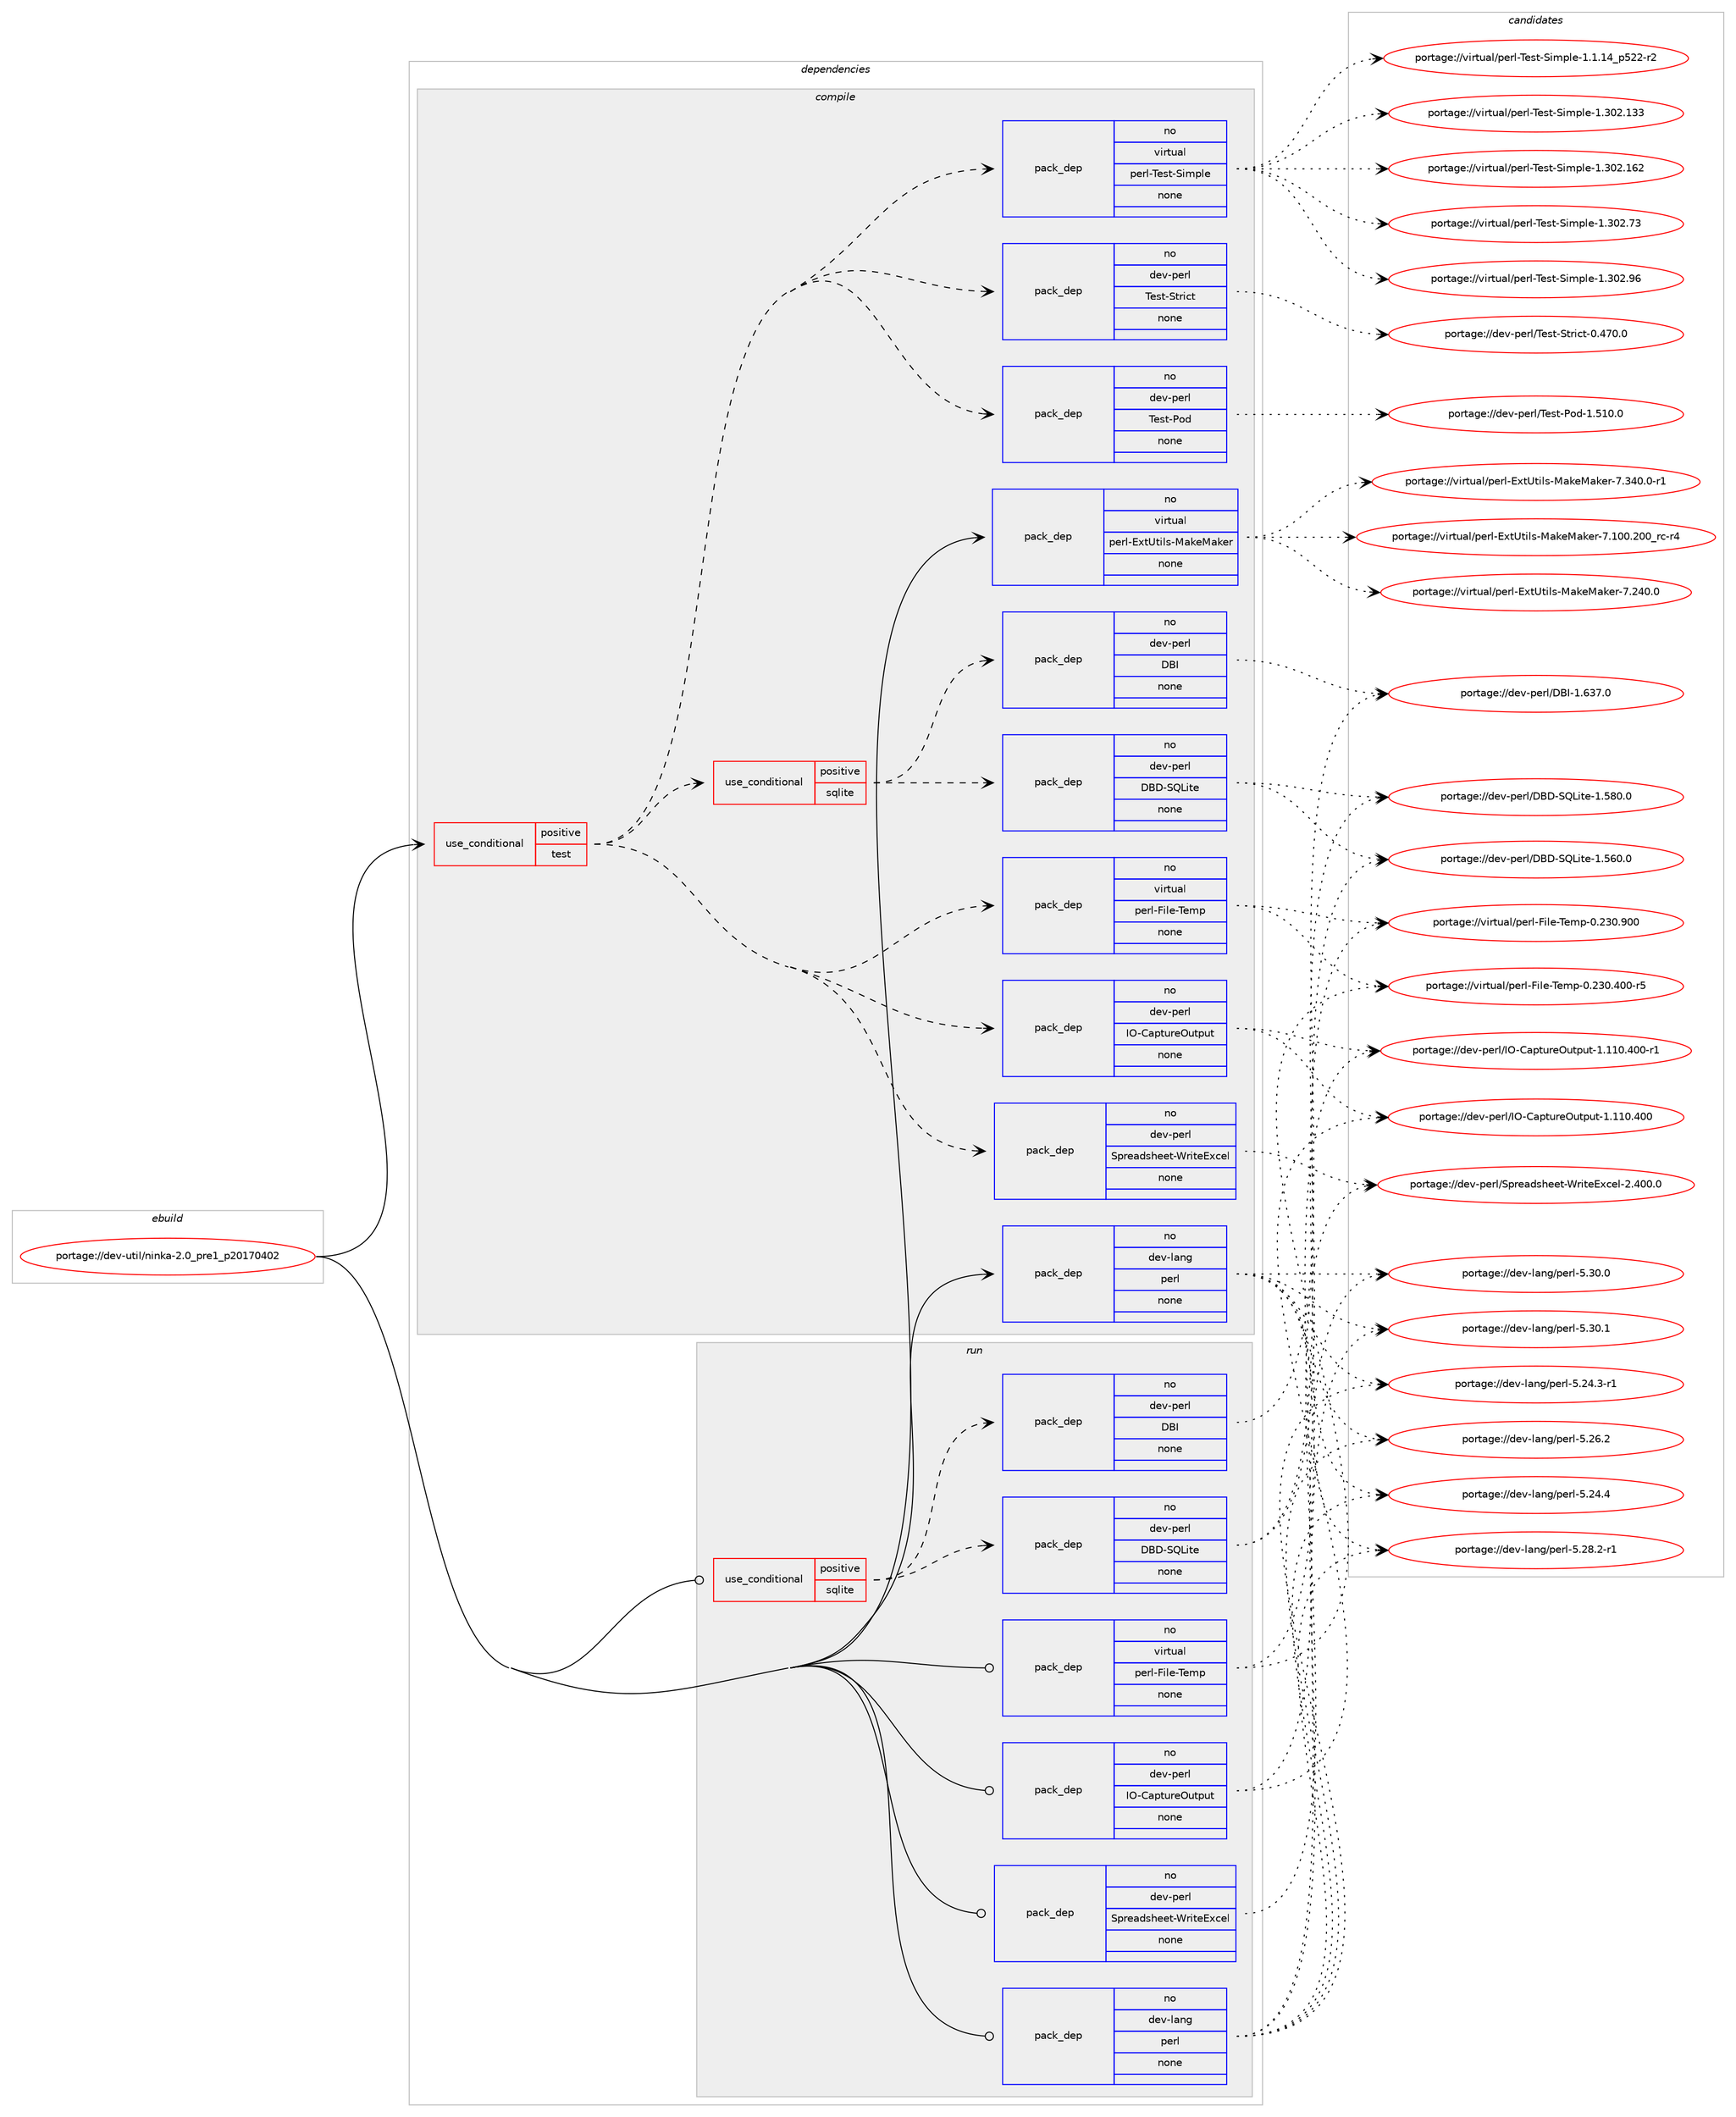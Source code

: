 digraph prolog {

# *************
# Graph options
# *************

newrank=true;
concentrate=true;
compound=true;
graph [rankdir=LR,fontname=Helvetica,fontsize=10,ranksep=1.5];#, ranksep=2.5, nodesep=0.2];
edge  [arrowhead=vee];
node  [fontname=Helvetica,fontsize=10];

# **********
# The ebuild
# **********

subgraph cluster_leftcol {
color=gray;
rank=same;
label=<<i>ebuild</i>>;
id [label="portage://dev-util/ninka-2.0_pre1_p20170402", color=red, width=4, href="../dev-util/ninka-2.0_pre1_p20170402.svg"];
}

# ****************
# The dependencies
# ****************

subgraph cluster_midcol {
color=gray;
label=<<i>dependencies</i>>;
subgraph cluster_compile {
fillcolor="#eeeeee";
style=filled;
label=<<i>compile</i>>;
subgraph cond71519 {
dependency264025 [label=<<TABLE BORDER="0" CELLBORDER="1" CELLSPACING="0" CELLPADDING="4"><TR><TD ROWSPAN="3" CELLPADDING="10">use_conditional</TD></TR><TR><TD>positive</TD></TR><TR><TD>test</TD></TR></TABLE>>, shape=none, color=red];
subgraph pack188819 {
dependency264026 [label=<<TABLE BORDER="0" CELLBORDER="1" CELLSPACING="0" CELLPADDING="4" WIDTH="220"><TR><TD ROWSPAN="6" CELLPADDING="30">pack_dep</TD></TR><TR><TD WIDTH="110">no</TD></TR><TR><TD>dev-perl</TD></TR><TR><TD>IO-CaptureOutput</TD></TR><TR><TD>none</TD></TR><TR><TD></TD></TR></TABLE>>, shape=none, color=blue];
}
dependency264025:e -> dependency264026:w [weight=20,style="dashed",arrowhead="vee"];
subgraph pack188820 {
dependency264027 [label=<<TABLE BORDER="0" CELLBORDER="1" CELLSPACING="0" CELLPADDING="4" WIDTH="220"><TR><TD ROWSPAN="6" CELLPADDING="30">pack_dep</TD></TR><TR><TD WIDTH="110">no</TD></TR><TR><TD>dev-perl</TD></TR><TR><TD>Spreadsheet-WriteExcel</TD></TR><TR><TD>none</TD></TR><TR><TD></TD></TR></TABLE>>, shape=none, color=blue];
}
dependency264025:e -> dependency264027:w [weight=20,style="dashed",arrowhead="vee"];
subgraph pack188821 {
dependency264028 [label=<<TABLE BORDER="0" CELLBORDER="1" CELLSPACING="0" CELLPADDING="4" WIDTH="220"><TR><TD ROWSPAN="6" CELLPADDING="30">pack_dep</TD></TR><TR><TD WIDTH="110">no</TD></TR><TR><TD>virtual</TD></TR><TR><TD>perl-File-Temp</TD></TR><TR><TD>none</TD></TR><TR><TD></TD></TR></TABLE>>, shape=none, color=blue];
}
dependency264025:e -> dependency264028:w [weight=20,style="dashed",arrowhead="vee"];
subgraph cond71520 {
dependency264029 [label=<<TABLE BORDER="0" CELLBORDER="1" CELLSPACING="0" CELLPADDING="4"><TR><TD ROWSPAN="3" CELLPADDING="10">use_conditional</TD></TR><TR><TD>positive</TD></TR><TR><TD>sqlite</TD></TR></TABLE>>, shape=none, color=red];
subgraph pack188822 {
dependency264030 [label=<<TABLE BORDER="0" CELLBORDER="1" CELLSPACING="0" CELLPADDING="4" WIDTH="220"><TR><TD ROWSPAN="6" CELLPADDING="30">pack_dep</TD></TR><TR><TD WIDTH="110">no</TD></TR><TR><TD>dev-perl</TD></TR><TR><TD>DBD-SQLite</TD></TR><TR><TD>none</TD></TR><TR><TD></TD></TR></TABLE>>, shape=none, color=blue];
}
dependency264029:e -> dependency264030:w [weight=20,style="dashed",arrowhead="vee"];
subgraph pack188823 {
dependency264031 [label=<<TABLE BORDER="0" CELLBORDER="1" CELLSPACING="0" CELLPADDING="4" WIDTH="220"><TR><TD ROWSPAN="6" CELLPADDING="30">pack_dep</TD></TR><TR><TD WIDTH="110">no</TD></TR><TR><TD>dev-perl</TD></TR><TR><TD>DBI</TD></TR><TR><TD>none</TD></TR><TR><TD></TD></TR></TABLE>>, shape=none, color=blue];
}
dependency264029:e -> dependency264031:w [weight=20,style="dashed",arrowhead="vee"];
}
dependency264025:e -> dependency264029:w [weight=20,style="dashed",arrowhead="vee"];
subgraph pack188824 {
dependency264032 [label=<<TABLE BORDER="0" CELLBORDER="1" CELLSPACING="0" CELLPADDING="4" WIDTH="220"><TR><TD ROWSPAN="6" CELLPADDING="30">pack_dep</TD></TR><TR><TD WIDTH="110">no</TD></TR><TR><TD>dev-perl</TD></TR><TR><TD>Test-Pod</TD></TR><TR><TD>none</TD></TR><TR><TD></TD></TR></TABLE>>, shape=none, color=blue];
}
dependency264025:e -> dependency264032:w [weight=20,style="dashed",arrowhead="vee"];
subgraph pack188825 {
dependency264033 [label=<<TABLE BORDER="0" CELLBORDER="1" CELLSPACING="0" CELLPADDING="4" WIDTH="220"><TR><TD ROWSPAN="6" CELLPADDING="30">pack_dep</TD></TR><TR><TD WIDTH="110">no</TD></TR><TR><TD>dev-perl</TD></TR><TR><TD>Test-Strict</TD></TR><TR><TD>none</TD></TR><TR><TD></TD></TR></TABLE>>, shape=none, color=blue];
}
dependency264025:e -> dependency264033:w [weight=20,style="dashed",arrowhead="vee"];
subgraph pack188826 {
dependency264034 [label=<<TABLE BORDER="0" CELLBORDER="1" CELLSPACING="0" CELLPADDING="4" WIDTH="220"><TR><TD ROWSPAN="6" CELLPADDING="30">pack_dep</TD></TR><TR><TD WIDTH="110">no</TD></TR><TR><TD>virtual</TD></TR><TR><TD>perl-Test-Simple</TD></TR><TR><TD>none</TD></TR><TR><TD></TD></TR></TABLE>>, shape=none, color=blue];
}
dependency264025:e -> dependency264034:w [weight=20,style="dashed",arrowhead="vee"];
}
id:e -> dependency264025:w [weight=20,style="solid",arrowhead="vee"];
subgraph pack188827 {
dependency264035 [label=<<TABLE BORDER="0" CELLBORDER="1" CELLSPACING="0" CELLPADDING="4" WIDTH="220"><TR><TD ROWSPAN="6" CELLPADDING="30">pack_dep</TD></TR><TR><TD WIDTH="110">no</TD></TR><TR><TD>dev-lang</TD></TR><TR><TD>perl</TD></TR><TR><TD>none</TD></TR><TR><TD></TD></TR></TABLE>>, shape=none, color=blue];
}
id:e -> dependency264035:w [weight=20,style="solid",arrowhead="vee"];
subgraph pack188828 {
dependency264036 [label=<<TABLE BORDER="0" CELLBORDER="1" CELLSPACING="0" CELLPADDING="4" WIDTH="220"><TR><TD ROWSPAN="6" CELLPADDING="30">pack_dep</TD></TR><TR><TD WIDTH="110">no</TD></TR><TR><TD>virtual</TD></TR><TR><TD>perl-ExtUtils-MakeMaker</TD></TR><TR><TD>none</TD></TR><TR><TD></TD></TR></TABLE>>, shape=none, color=blue];
}
id:e -> dependency264036:w [weight=20,style="solid",arrowhead="vee"];
}
subgraph cluster_compileandrun {
fillcolor="#eeeeee";
style=filled;
label=<<i>compile and run</i>>;
}
subgraph cluster_run {
fillcolor="#eeeeee";
style=filled;
label=<<i>run</i>>;
subgraph cond71521 {
dependency264037 [label=<<TABLE BORDER="0" CELLBORDER="1" CELLSPACING="0" CELLPADDING="4"><TR><TD ROWSPAN="3" CELLPADDING="10">use_conditional</TD></TR><TR><TD>positive</TD></TR><TR><TD>sqlite</TD></TR></TABLE>>, shape=none, color=red];
subgraph pack188829 {
dependency264038 [label=<<TABLE BORDER="0" CELLBORDER="1" CELLSPACING="0" CELLPADDING="4" WIDTH="220"><TR><TD ROWSPAN="6" CELLPADDING="30">pack_dep</TD></TR><TR><TD WIDTH="110">no</TD></TR><TR><TD>dev-perl</TD></TR><TR><TD>DBD-SQLite</TD></TR><TR><TD>none</TD></TR><TR><TD></TD></TR></TABLE>>, shape=none, color=blue];
}
dependency264037:e -> dependency264038:w [weight=20,style="dashed",arrowhead="vee"];
subgraph pack188830 {
dependency264039 [label=<<TABLE BORDER="0" CELLBORDER="1" CELLSPACING="0" CELLPADDING="4" WIDTH="220"><TR><TD ROWSPAN="6" CELLPADDING="30">pack_dep</TD></TR><TR><TD WIDTH="110">no</TD></TR><TR><TD>dev-perl</TD></TR><TR><TD>DBI</TD></TR><TR><TD>none</TD></TR><TR><TD></TD></TR></TABLE>>, shape=none, color=blue];
}
dependency264037:e -> dependency264039:w [weight=20,style="dashed",arrowhead="vee"];
}
id:e -> dependency264037:w [weight=20,style="solid",arrowhead="odot"];
subgraph pack188831 {
dependency264040 [label=<<TABLE BORDER="0" CELLBORDER="1" CELLSPACING="0" CELLPADDING="4" WIDTH="220"><TR><TD ROWSPAN="6" CELLPADDING="30">pack_dep</TD></TR><TR><TD WIDTH="110">no</TD></TR><TR><TD>dev-lang</TD></TR><TR><TD>perl</TD></TR><TR><TD>none</TD></TR><TR><TD></TD></TR></TABLE>>, shape=none, color=blue];
}
id:e -> dependency264040:w [weight=20,style="solid",arrowhead="odot"];
subgraph pack188832 {
dependency264041 [label=<<TABLE BORDER="0" CELLBORDER="1" CELLSPACING="0" CELLPADDING="4" WIDTH="220"><TR><TD ROWSPAN="6" CELLPADDING="30">pack_dep</TD></TR><TR><TD WIDTH="110">no</TD></TR><TR><TD>dev-perl</TD></TR><TR><TD>IO-CaptureOutput</TD></TR><TR><TD>none</TD></TR><TR><TD></TD></TR></TABLE>>, shape=none, color=blue];
}
id:e -> dependency264041:w [weight=20,style="solid",arrowhead="odot"];
subgraph pack188833 {
dependency264042 [label=<<TABLE BORDER="0" CELLBORDER="1" CELLSPACING="0" CELLPADDING="4" WIDTH="220"><TR><TD ROWSPAN="6" CELLPADDING="30">pack_dep</TD></TR><TR><TD WIDTH="110">no</TD></TR><TR><TD>dev-perl</TD></TR><TR><TD>Spreadsheet-WriteExcel</TD></TR><TR><TD>none</TD></TR><TR><TD></TD></TR></TABLE>>, shape=none, color=blue];
}
id:e -> dependency264042:w [weight=20,style="solid",arrowhead="odot"];
subgraph pack188834 {
dependency264043 [label=<<TABLE BORDER="0" CELLBORDER="1" CELLSPACING="0" CELLPADDING="4" WIDTH="220"><TR><TD ROWSPAN="6" CELLPADDING="30">pack_dep</TD></TR><TR><TD WIDTH="110">no</TD></TR><TR><TD>virtual</TD></TR><TR><TD>perl-File-Temp</TD></TR><TR><TD>none</TD></TR><TR><TD></TD></TR></TABLE>>, shape=none, color=blue];
}
id:e -> dependency264043:w [weight=20,style="solid",arrowhead="odot"];
}
}

# **************
# The candidates
# **************

subgraph cluster_choices {
rank=same;
color=gray;
label=<<i>candidates</i>>;

subgraph choice188819 {
color=black;
nodesep=1;
choiceportage100101118451121011141084773794567971121161171141017911711611211711645494649494846524848 [label="portage://dev-perl/IO-CaptureOutput-1.110.400", color=red, width=4,href="../dev-perl/IO-CaptureOutput-1.110.400.svg"];
choiceportage1001011184511210111410847737945679711211611711410179117116112117116454946494948465248484511449 [label="portage://dev-perl/IO-CaptureOutput-1.110.400-r1", color=red, width=4,href="../dev-perl/IO-CaptureOutput-1.110.400-r1.svg"];
dependency264026:e -> choiceportage100101118451121011141084773794567971121161171141017911711611211711645494649494846524848:w [style=dotted,weight="100"];
dependency264026:e -> choiceportage1001011184511210111410847737945679711211611711410179117116112117116454946494948465248484511449:w [style=dotted,weight="100"];
}
subgraph choice188820 {
color=black;
nodesep=1;
choiceportage10010111845112101114108478311211410197100115104101101116458711410511610169120991011084550465248484648 [label="portage://dev-perl/Spreadsheet-WriteExcel-2.400.0", color=red, width=4,href="../dev-perl/Spreadsheet-WriteExcel-2.400.0.svg"];
dependency264027:e -> choiceportage10010111845112101114108478311211410197100115104101101116458711410511610169120991011084550465248484648:w [style=dotted,weight="100"];
}
subgraph choice188821 {
color=black;
nodesep=1;
choiceportage118105114116117971084711210111410845701051081014584101109112454846505148465248484511453 [label="portage://virtual/perl-File-Temp-0.230.400-r5", color=red, width=4,href="../virtual/perl-File-Temp-0.230.400-r5.svg"];
choiceportage11810511411611797108471121011141084570105108101458410110911245484650514846574848 [label="portage://virtual/perl-File-Temp-0.230.900", color=red, width=4,href="../virtual/perl-File-Temp-0.230.900.svg"];
dependency264028:e -> choiceportage118105114116117971084711210111410845701051081014584101109112454846505148465248484511453:w [style=dotted,weight="100"];
dependency264028:e -> choiceportage11810511411611797108471121011141084570105108101458410110911245484650514846574848:w [style=dotted,weight="100"];
}
subgraph choice188822 {
color=black;
nodesep=1;
choiceportage1001011184511210111410847686668458381761051161014549465354484648 [label="portage://dev-perl/DBD-SQLite-1.560.0", color=red, width=4,href="../dev-perl/DBD-SQLite-1.560.0.svg"];
choiceportage1001011184511210111410847686668458381761051161014549465356484648 [label="portage://dev-perl/DBD-SQLite-1.580.0", color=red, width=4,href="../dev-perl/DBD-SQLite-1.580.0.svg"];
dependency264030:e -> choiceportage1001011184511210111410847686668458381761051161014549465354484648:w [style=dotted,weight="100"];
dependency264030:e -> choiceportage1001011184511210111410847686668458381761051161014549465356484648:w [style=dotted,weight="100"];
}
subgraph choice188823 {
color=black;
nodesep=1;
choiceportage10010111845112101114108476866734549465451554648 [label="portage://dev-perl/DBI-1.637.0", color=red, width=4,href="../dev-perl/DBI-1.637.0.svg"];
dependency264031:e -> choiceportage10010111845112101114108476866734549465451554648:w [style=dotted,weight="100"];
}
subgraph choice188824 {
color=black;
nodesep=1;
choiceportage10010111845112101114108478410111511645801111004549465349484648 [label="portage://dev-perl/Test-Pod-1.510.0", color=red, width=4,href="../dev-perl/Test-Pod-1.510.0.svg"];
dependency264032:e -> choiceportage10010111845112101114108478410111511645801111004549465349484648:w [style=dotted,weight="100"];
}
subgraph choice188825 {
color=black;
nodesep=1;
choiceportage1001011184511210111410847841011151164583116114105991164548465255484648 [label="portage://dev-perl/Test-Strict-0.470.0", color=red, width=4,href="../dev-perl/Test-Strict-0.470.0.svg"];
dependency264033:e -> choiceportage1001011184511210111410847841011151164583116114105991164548465255484648:w [style=dotted,weight="100"];
}
subgraph choice188826 {
color=black;
nodesep=1;
choiceportage11810511411611797108471121011141084584101115116458310510911210810145494649464952951125350504511450 [label="portage://virtual/perl-Test-Simple-1.1.14_p522-r2", color=red, width=4,href="../virtual/perl-Test-Simple-1.1.14_p522-r2.svg"];
choiceportage11810511411611797108471121011141084584101115116458310510911210810145494651485046495151 [label="portage://virtual/perl-Test-Simple-1.302.133", color=red, width=4,href="../virtual/perl-Test-Simple-1.302.133.svg"];
choiceportage11810511411611797108471121011141084584101115116458310510911210810145494651485046495450 [label="portage://virtual/perl-Test-Simple-1.302.162", color=red, width=4,href="../virtual/perl-Test-Simple-1.302.162.svg"];
choiceportage118105114116117971084711210111410845841011151164583105109112108101454946514850465551 [label="portage://virtual/perl-Test-Simple-1.302.73", color=red, width=4,href="../virtual/perl-Test-Simple-1.302.73.svg"];
choiceportage118105114116117971084711210111410845841011151164583105109112108101454946514850465754 [label="portage://virtual/perl-Test-Simple-1.302.96", color=red, width=4,href="../virtual/perl-Test-Simple-1.302.96.svg"];
dependency264034:e -> choiceportage11810511411611797108471121011141084584101115116458310510911210810145494649464952951125350504511450:w [style=dotted,weight="100"];
dependency264034:e -> choiceportage11810511411611797108471121011141084584101115116458310510911210810145494651485046495151:w [style=dotted,weight="100"];
dependency264034:e -> choiceportage11810511411611797108471121011141084584101115116458310510911210810145494651485046495450:w [style=dotted,weight="100"];
dependency264034:e -> choiceportage118105114116117971084711210111410845841011151164583105109112108101454946514850465551:w [style=dotted,weight="100"];
dependency264034:e -> choiceportage118105114116117971084711210111410845841011151164583105109112108101454946514850465754:w [style=dotted,weight="100"];
}
subgraph choice188827 {
color=black;
nodesep=1;
choiceportage100101118451089711010347112101114108455346505246514511449 [label="portage://dev-lang/perl-5.24.3-r1", color=red, width=4,href="../dev-lang/perl-5.24.3-r1.svg"];
choiceportage10010111845108971101034711210111410845534650524652 [label="portage://dev-lang/perl-5.24.4", color=red, width=4,href="../dev-lang/perl-5.24.4.svg"];
choiceportage10010111845108971101034711210111410845534650544650 [label="portage://dev-lang/perl-5.26.2", color=red, width=4,href="../dev-lang/perl-5.26.2.svg"];
choiceportage100101118451089711010347112101114108455346505646504511449 [label="portage://dev-lang/perl-5.28.2-r1", color=red, width=4,href="../dev-lang/perl-5.28.2-r1.svg"];
choiceportage10010111845108971101034711210111410845534651484648 [label="portage://dev-lang/perl-5.30.0", color=red, width=4,href="../dev-lang/perl-5.30.0.svg"];
choiceportage10010111845108971101034711210111410845534651484649 [label="portage://dev-lang/perl-5.30.1", color=red, width=4,href="../dev-lang/perl-5.30.1.svg"];
dependency264035:e -> choiceportage100101118451089711010347112101114108455346505246514511449:w [style=dotted,weight="100"];
dependency264035:e -> choiceportage10010111845108971101034711210111410845534650524652:w [style=dotted,weight="100"];
dependency264035:e -> choiceportage10010111845108971101034711210111410845534650544650:w [style=dotted,weight="100"];
dependency264035:e -> choiceportage100101118451089711010347112101114108455346505646504511449:w [style=dotted,weight="100"];
dependency264035:e -> choiceportage10010111845108971101034711210111410845534651484648:w [style=dotted,weight="100"];
dependency264035:e -> choiceportage10010111845108971101034711210111410845534651484649:w [style=dotted,weight="100"];
}
subgraph choice188828 {
color=black;
nodesep=1;
choiceportage118105114116117971084711210111410845691201168511610510811545779710710177971071011144555464948484650484895114994511452 [label="portage://virtual/perl-ExtUtils-MakeMaker-7.100.200_rc-r4", color=red, width=4,href="../virtual/perl-ExtUtils-MakeMaker-7.100.200_rc-r4.svg"];
choiceportage118105114116117971084711210111410845691201168511610510811545779710710177971071011144555465052484648 [label="portage://virtual/perl-ExtUtils-MakeMaker-7.240.0", color=red, width=4,href="../virtual/perl-ExtUtils-MakeMaker-7.240.0.svg"];
choiceportage1181051141161179710847112101114108456912011685116105108115457797107101779710710111445554651524846484511449 [label="portage://virtual/perl-ExtUtils-MakeMaker-7.340.0-r1", color=red, width=4,href="../virtual/perl-ExtUtils-MakeMaker-7.340.0-r1.svg"];
dependency264036:e -> choiceportage118105114116117971084711210111410845691201168511610510811545779710710177971071011144555464948484650484895114994511452:w [style=dotted,weight="100"];
dependency264036:e -> choiceportage118105114116117971084711210111410845691201168511610510811545779710710177971071011144555465052484648:w [style=dotted,weight="100"];
dependency264036:e -> choiceportage1181051141161179710847112101114108456912011685116105108115457797107101779710710111445554651524846484511449:w [style=dotted,weight="100"];
}
subgraph choice188829 {
color=black;
nodesep=1;
choiceportage1001011184511210111410847686668458381761051161014549465354484648 [label="portage://dev-perl/DBD-SQLite-1.560.0", color=red, width=4,href="../dev-perl/DBD-SQLite-1.560.0.svg"];
choiceportage1001011184511210111410847686668458381761051161014549465356484648 [label="portage://dev-perl/DBD-SQLite-1.580.0", color=red, width=4,href="../dev-perl/DBD-SQLite-1.580.0.svg"];
dependency264038:e -> choiceportage1001011184511210111410847686668458381761051161014549465354484648:w [style=dotted,weight="100"];
dependency264038:e -> choiceportage1001011184511210111410847686668458381761051161014549465356484648:w [style=dotted,weight="100"];
}
subgraph choice188830 {
color=black;
nodesep=1;
choiceportage10010111845112101114108476866734549465451554648 [label="portage://dev-perl/DBI-1.637.0", color=red, width=4,href="../dev-perl/DBI-1.637.0.svg"];
dependency264039:e -> choiceportage10010111845112101114108476866734549465451554648:w [style=dotted,weight="100"];
}
subgraph choice188831 {
color=black;
nodesep=1;
choiceportage100101118451089711010347112101114108455346505246514511449 [label="portage://dev-lang/perl-5.24.3-r1", color=red, width=4,href="../dev-lang/perl-5.24.3-r1.svg"];
choiceportage10010111845108971101034711210111410845534650524652 [label="portage://dev-lang/perl-5.24.4", color=red, width=4,href="../dev-lang/perl-5.24.4.svg"];
choiceportage10010111845108971101034711210111410845534650544650 [label="portage://dev-lang/perl-5.26.2", color=red, width=4,href="../dev-lang/perl-5.26.2.svg"];
choiceportage100101118451089711010347112101114108455346505646504511449 [label="portage://dev-lang/perl-5.28.2-r1", color=red, width=4,href="../dev-lang/perl-5.28.2-r1.svg"];
choiceportage10010111845108971101034711210111410845534651484648 [label="portage://dev-lang/perl-5.30.0", color=red, width=4,href="../dev-lang/perl-5.30.0.svg"];
choiceportage10010111845108971101034711210111410845534651484649 [label="portage://dev-lang/perl-5.30.1", color=red, width=4,href="../dev-lang/perl-5.30.1.svg"];
dependency264040:e -> choiceportage100101118451089711010347112101114108455346505246514511449:w [style=dotted,weight="100"];
dependency264040:e -> choiceportage10010111845108971101034711210111410845534650524652:w [style=dotted,weight="100"];
dependency264040:e -> choiceportage10010111845108971101034711210111410845534650544650:w [style=dotted,weight="100"];
dependency264040:e -> choiceportage100101118451089711010347112101114108455346505646504511449:w [style=dotted,weight="100"];
dependency264040:e -> choiceportage10010111845108971101034711210111410845534651484648:w [style=dotted,weight="100"];
dependency264040:e -> choiceportage10010111845108971101034711210111410845534651484649:w [style=dotted,weight="100"];
}
subgraph choice188832 {
color=black;
nodesep=1;
choiceportage100101118451121011141084773794567971121161171141017911711611211711645494649494846524848 [label="portage://dev-perl/IO-CaptureOutput-1.110.400", color=red, width=4,href="../dev-perl/IO-CaptureOutput-1.110.400.svg"];
choiceportage1001011184511210111410847737945679711211611711410179117116112117116454946494948465248484511449 [label="portage://dev-perl/IO-CaptureOutput-1.110.400-r1", color=red, width=4,href="../dev-perl/IO-CaptureOutput-1.110.400-r1.svg"];
dependency264041:e -> choiceportage100101118451121011141084773794567971121161171141017911711611211711645494649494846524848:w [style=dotted,weight="100"];
dependency264041:e -> choiceportage1001011184511210111410847737945679711211611711410179117116112117116454946494948465248484511449:w [style=dotted,weight="100"];
}
subgraph choice188833 {
color=black;
nodesep=1;
choiceportage10010111845112101114108478311211410197100115104101101116458711410511610169120991011084550465248484648 [label="portage://dev-perl/Spreadsheet-WriteExcel-2.400.0", color=red, width=4,href="../dev-perl/Spreadsheet-WriteExcel-2.400.0.svg"];
dependency264042:e -> choiceportage10010111845112101114108478311211410197100115104101101116458711410511610169120991011084550465248484648:w [style=dotted,weight="100"];
}
subgraph choice188834 {
color=black;
nodesep=1;
choiceportage118105114116117971084711210111410845701051081014584101109112454846505148465248484511453 [label="portage://virtual/perl-File-Temp-0.230.400-r5", color=red, width=4,href="../virtual/perl-File-Temp-0.230.400-r5.svg"];
choiceportage11810511411611797108471121011141084570105108101458410110911245484650514846574848 [label="portage://virtual/perl-File-Temp-0.230.900", color=red, width=4,href="../virtual/perl-File-Temp-0.230.900.svg"];
dependency264043:e -> choiceportage118105114116117971084711210111410845701051081014584101109112454846505148465248484511453:w [style=dotted,weight="100"];
dependency264043:e -> choiceportage11810511411611797108471121011141084570105108101458410110911245484650514846574848:w [style=dotted,weight="100"];
}
}

}
